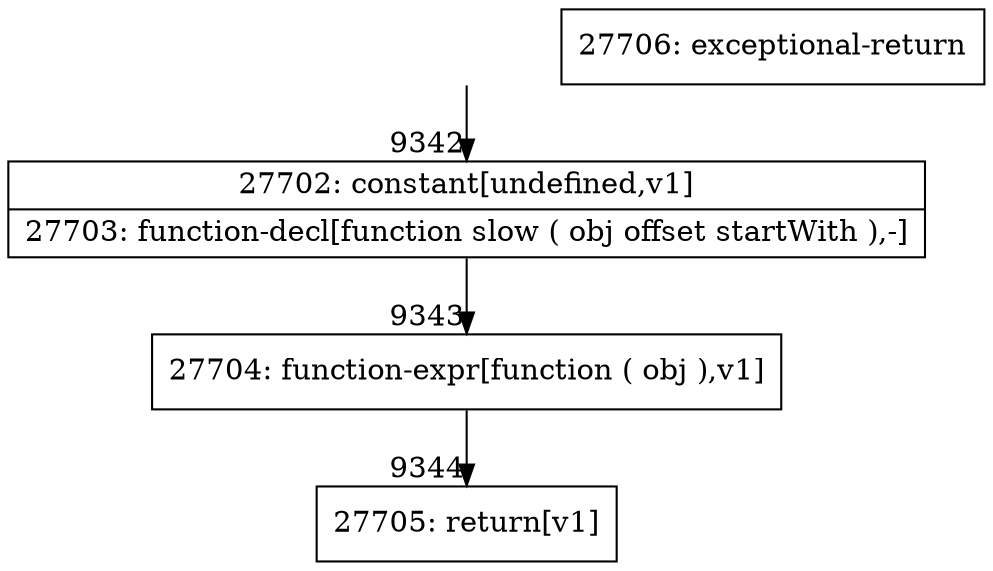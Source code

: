 digraph {
rankdir="TD"
BB_entry640[shape=none,label=""];
BB_entry640 -> BB9342 [tailport=s, headport=n, headlabel="    9342"]
BB9342 [shape=record label="{27702: constant[undefined,v1]|27703: function-decl[function slow ( obj offset startWith ),-]}" ] 
BB9342 -> BB9343 [tailport=s, headport=n, headlabel="      9343"]
BB9343 [shape=record label="{27704: function-expr[function ( obj ),v1]}" ] 
BB9343 -> BB9344 [tailport=s, headport=n, headlabel="      9344"]
BB9344 [shape=record label="{27705: return[v1]}" ] 
BB9345 [shape=record label="{27706: exceptional-return}" ] 
//#$~ 13043
}
